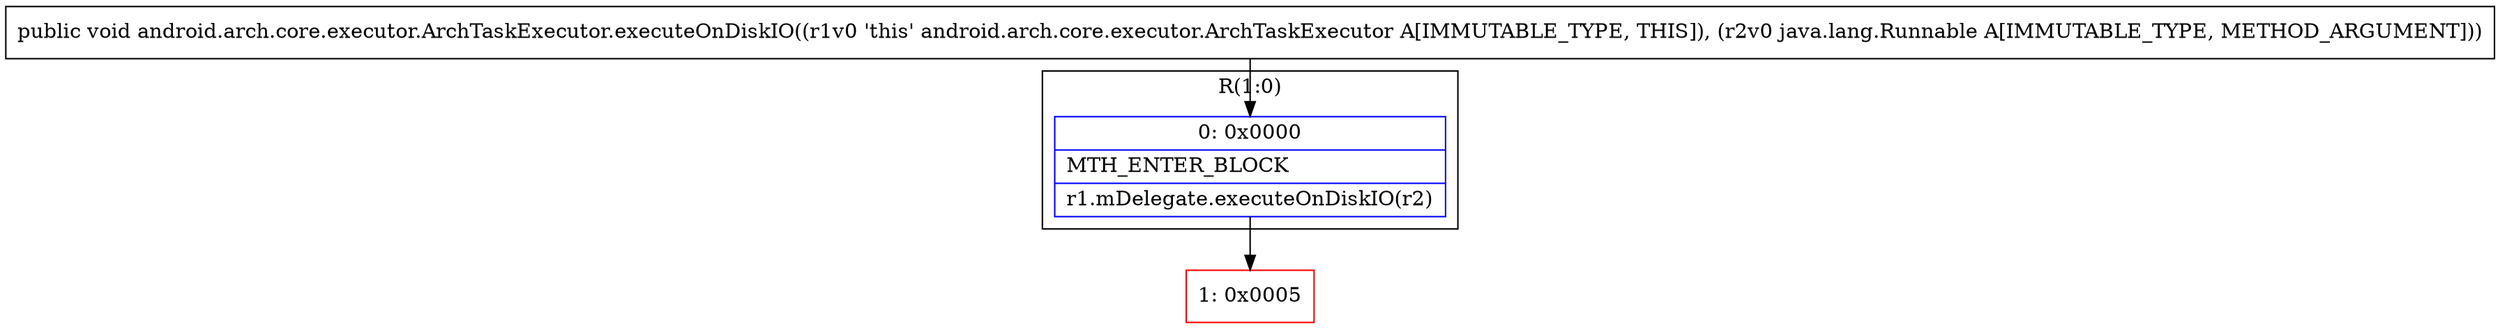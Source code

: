 digraph "CFG forandroid.arch.core.executor.ArchTaskExecutor.executeOnDiskIO(Ljava\/lang\/Runnable;)V" {
subgraph cluster_Region_1641461676 {
label = "R(1:0)";
node [shape=record,color=blue];
Node_0 [shape=record,label="{0\:\ 0x0000|MTH_ENTER_BLOCK\l|r1.mDelegate.executeOnDiskIO(r2)\l}"];
}
Node_1 [shape=record,color=red,label="{1\:\ 0x0005}"];
MethodNode[shape=record,label="{public void android.arch.core.executor.ArchTaskExecutor.executeOnDiskIO((r1v0 'this' android.arch.core.executor.ArchTaskExecutor A[IMMUTABLE_TYPE, THIS]), (r2v0 java.lang.Runnable A[IMMUTABLE_TYPE, METHOD_ARGUMENT])) }"];
MethodNode -> Node_0;
Node_0 -> Node_1;
}

